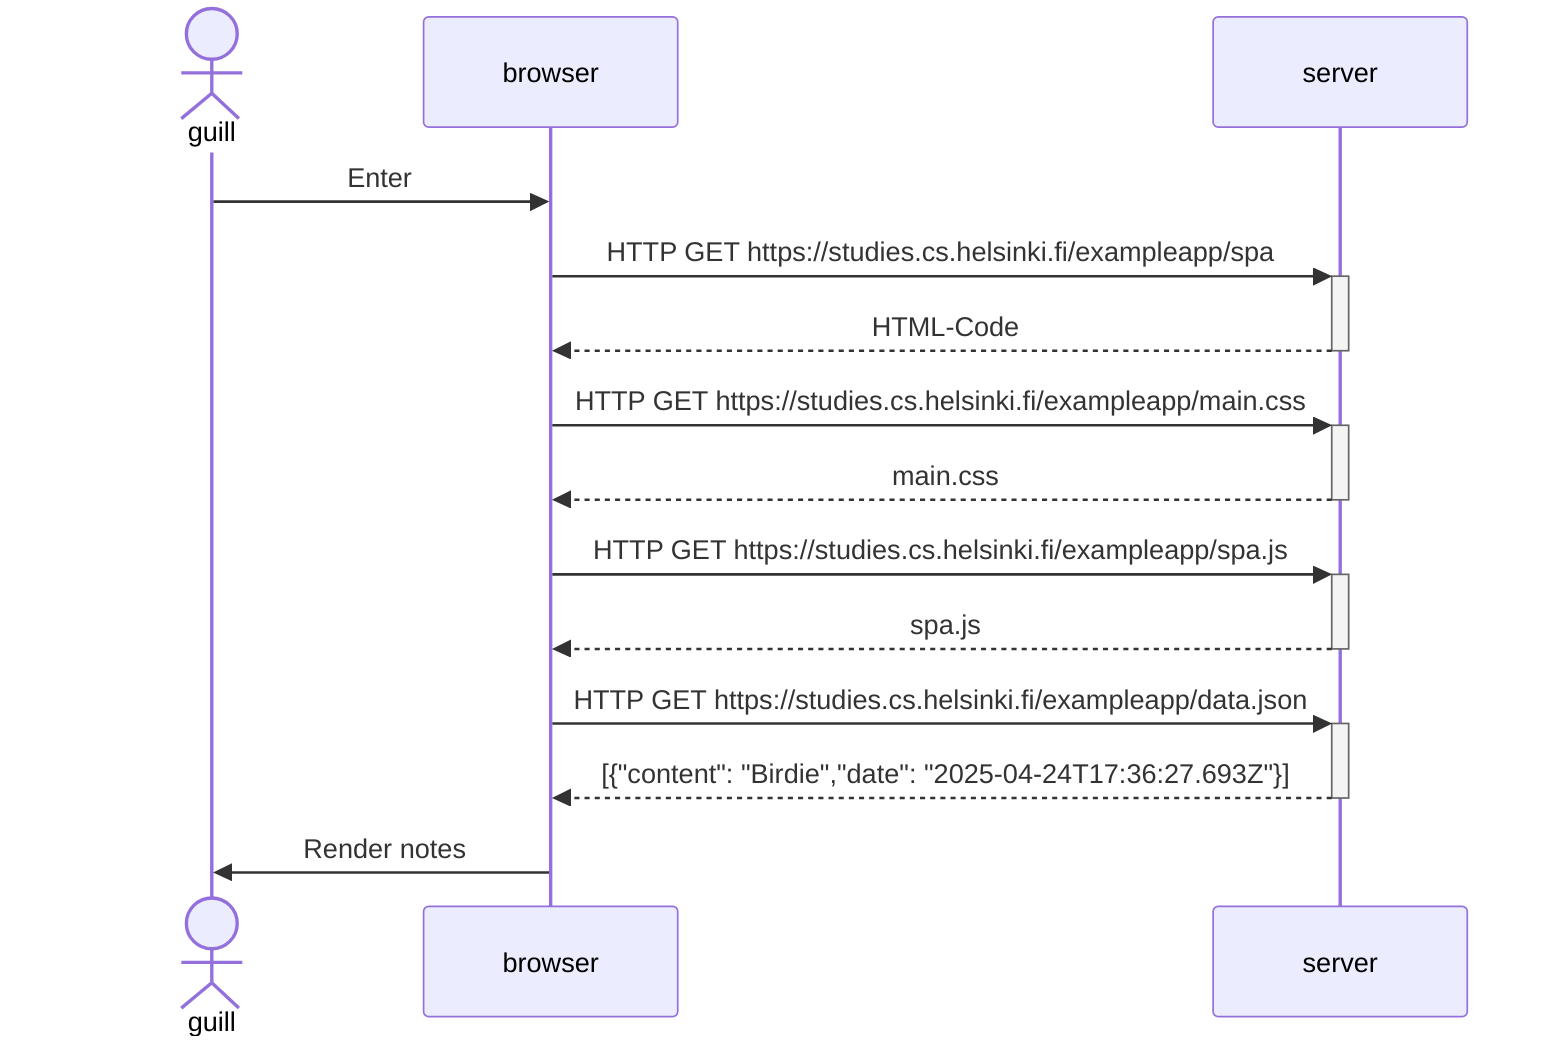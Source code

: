 sequenceDiagram
    actor guill
    guill->>browser: Enter 
    browser->>+server: HTTP GET https://studies.cs.helsinki.fi/exampleapp/spa
    server-->>-browser: HTML-Code
    browser->>+server: HTTP GET https://studies.cs.helsinki.fi/exampleapp/main.css
    server-->>-browser: main.css
    browser->>+server: HTTP GET https://studies.cs.helsinki.fi/exampleapp/spa.js
    server-->>-browser: spa.js
    browser->>+server: HTTP GET https://studies.cs.helsinki.fi/exampleapp/data.json
    server-->>-browser: [{"content": "Birdie","date": "2025-04-24T17:36:27.693Z"}]
    browser->>guill: Render notes